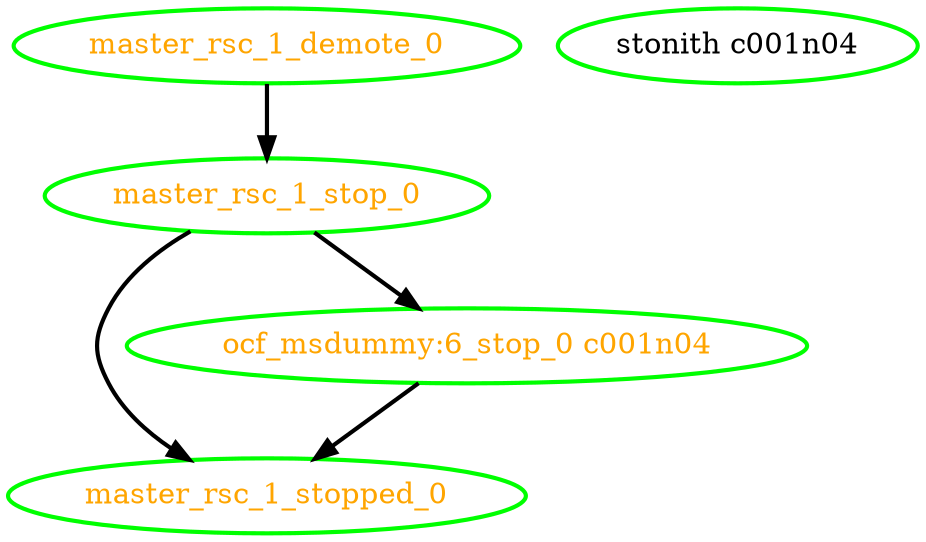  digraph "g" {
"master_rsc_1_demote_0" -> "master_rsc_1_stop_0" [ style = bold]
"master_rsc_1_demote_0" [ style=bold color="green" fontcolor="orange" ]
"master_rsc_1_stop_0" -> "master_rsc_1_stopped_0" [ style = bold]
"master_rsc_1_stop_0" -> "ocf_msdummy:6_stop_0 c001n04" [ style = bold]
"master_rsc_1_stop_0" [ style=bold color="green" fontcolor="orange" ]
"master_rsc_1_stopped_0" [ style=bold color="green" fontcolor="orange" ]
"ocf_msdummy:6_stop_0 c001n04" -> "master_rsc_1_stopped_0" [ style = bold]
"ocf_msdummy:6_stop_0 c001n04" [ style=bold color="green" fontcolor="orange" ]
"stonith c001n04" [ style=bold color="green" fontcolor="black" ]
}
